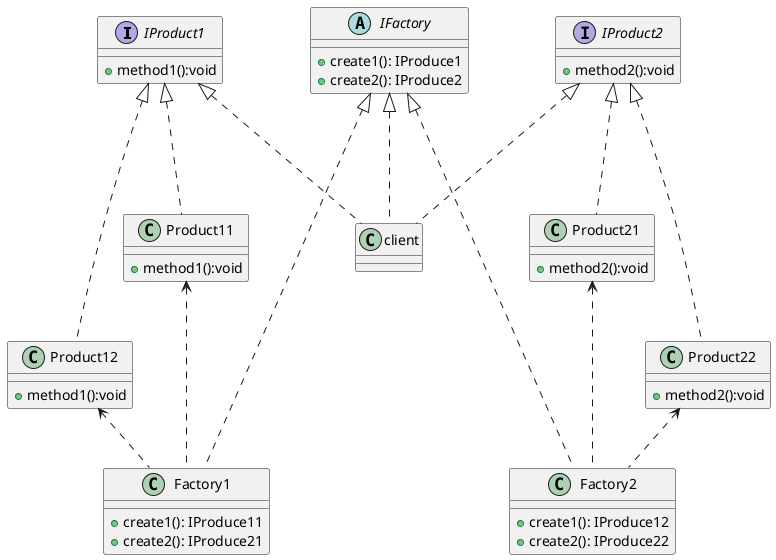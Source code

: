 @startuml


'    同一个工厂可以创建多个类型的产品

'    产品1
    interface IProduct1{
       + method1():void
    }


'    产品1-1
    class Product11{
     + method1():void
    }

'    产品1-2
   class Product12{
    + method1():void
    }


'    产品2
    interface IProduct2{
           + method2():void
    }
'    产品2-1
    class Product21{
    + method2():void
    }
'    产品2-2
    class Product22{
    + method2():void
    }


    abstract class IFactory{
      + create1(): IProduce1
      + create2(): IProduce2
    }



     class Factory1{
          + create1(): IProduce11
          + create2(): IProduce21
     }


     class Factory2{
               + create1(): IProduce12
               + create2(): IProduce22
     }


'    uml实现




     IProduct1<|...Product11
     IProduct1<|...Product12


     IProduct2<|...Product21
     IProduct2<|...Product22


     IFactory<|...Factory1
     IFactory<|...Factory2

     Product11<...Factory1
     Product12<.. Factory1

     Product21<...Factory2
     Product22<.. Factory2


     IProduct1<|...client
     IProduct2<|...client
     IFactory<|...client






@enduml